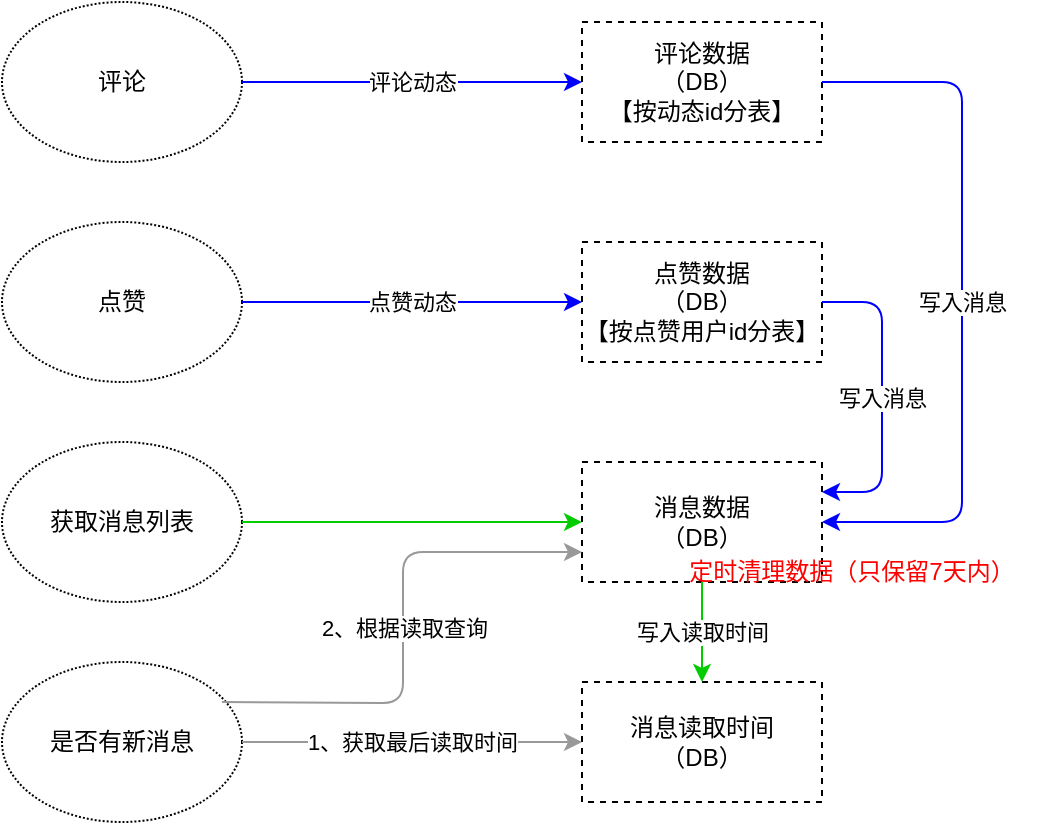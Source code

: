 <mxfile version="24.4.8" type="device">
  <diagram name="第 1 页" id="DzBpV4kH0GB_TMj4DBRm">
    <mxGraphModel dx="1727" dy="674" grid="1" gridSize="10" guides="1" tooltips="1" connect="1" arrows="1" fold="1" page="1" pageScale="1" pageWidth="827" pageHeight="1169" math="0" shadow="0">
      <root>
        <mxCell id="0" />
        <mxCell id="1" parent="0" />
        <mxCell id="eY-xhFCUERMVkehMitpd-1" value="评论" style="ellipse;whiteSpace=wrap;html=1;dashed=1;dashPattern=1 1;" vertex="1" parent="1">
          <mxGeometry x="-230" y="750" width="120" height="80" as="geometry" />
        </mxCell>
        <mxCell id="eY-xhFCUERMVkehMitpd-2" value="点赞" style="ellipse;whiteSpace=wrap;html=1;dashed=1;dashPattern=1 1;" vertex="1" parent="1">
          <mxGeometry x="-230" y="860" width="120" height="80" as="geometry" />
        </mxCell>
        <mxCell id="eY-xhFCUERMVkehMitpd-3" value="评论动态" style="endArrow=classic;html=1;entryX=0;entryY=0.5;entryDx=0;entryDy=0;strokeColor=#0000FF;" edge="1" parent="1">
          <mxGeometry width="50" height="50" relative="1" as="geometry">
            <mxPoint x="-110" y="790" as="sourcePoint" />
            <mxPoint x="60" y="790" as="targetPoint" />
          </mxGeometry>
        </mxCell>
        <mxCell id="eY-xhFCUERMVkehMitpd-4" value="点赞动态" style="endArrow=classic;html=1;entryX=0;entryY=0.5;entryDx=0;entryDy=0;strokeColor=#0000FF;" edge="1" parent="1">
          <mxGeometry width="50" height="50" relative="1" as="geometry">
            <mxPoint x="-110" y="900" as="sourcePoint" />
            <mxPoint x="60" y="900" as="targetPoint" />
          </mxGeometry>
        </mxCell>
        <mxCell id="eY-xhFCUERMVkehMitpd-5" value="&lt;span&gt;评论数据&lt;br&gt;（DB）&lt;br&gt;【按动态id分表】&lt;br&gt;&lt;/span&gt;" style="rounded=0;whiteSpace=wrap;html=1;dashed=1;" vertex="1" parent="1">
          <mxGeometry x="60" y="760" width="120" height="60" as="geometry" />
        </mxCell>
        <mxCell id="eY-xhFCUERMVkehMitpd-6" value="&lt;span&gt;点赞数据&lt;br&gt;（DB）&lt;br&gt;【按点赞用户id分表】&lt;br&gt;&lt;/span&gt;" style="rounded=0;whiteSpace=wrap;html=1;dashed=1;" vertex="1" parent="1">
          <mxGeometry x="60" y="870" width="120" height="60" as="geometry" />
        </mxCell>
        <mxCell id="eY-xhFCUERMVkehMitpd-7" value="消息数据&lt;br&gt;（DB）" style="rounded=0;whiteSpace=wrap;html=1;dashed=1;" vertex="1" parent="1">
          <mxGeometry x="60" y="980" width="120" height="60" as="geometry" />
        </mxCell>
        <mxCell id="eY-xhFCUERMVkehMitpd-8" value="写入消息" style="endArrow=classic;html=1;exitX=1;exitY=0.5;exitDx=0;exitDy=0;entryX=1;entryY=0.5;entryDx=0;entryDy=0;edgeStyle=orthogonalEdgeStyle;strokeColor=#0000FF;" edge="1" parent="1" source="eY-xhFCUERMVkehMitpd-5" target="eY-xhFCUERMVkehMitpd-7">
          <mxGeometry width="50" height="50" relative="1" as="geometry">
            <mxPoint x="290" y="840" as="sourcePoint" />
            <mxPoint x="340" y="790" as="targetPoint" />
            <Array as="points">
              <mxPoint x="250" y="790" />
              <mxPoint x="250" y="1010" />
            </Array>
          </mxGeometry>
        </mxCell>
        <mxCell id="eY-xhFCUERMVkehMitpd-9" value="写入消息" style="endArrow=classic;html=1;entryX=1;entryY=0.25;entryDx=0;entryDy=0;exitX=1;exitY=0.5;exitDx=0;exitDy=0;edgeStyle=orthogonalEdgeStyle;strokeColor=#0000FF;" edge="1" parent="1" source="eY-xhFCUERMVkehMitpd-6" target="eY-xhFCUERMVkehMitpd-7">
          <mxGeometry width="50" height="50" relative="1" as="geometry">
            <mxPoint x="190" y="880" as="sourcePoint" />
            <mxPoint x="240" y="830" as="targetPoint" />
            <Array as="points">
              <mxPoint x="210" y="900" />
              <mxPoint x="210" y="995" />
            </Array>
          </mxGeometry>
        </mxCell>
        <mxCell id="eY-xhFCUERMVkehMitpd-10" value="获取消息列表" style="ellipse;whiteSpace=wrap;html=1;dashed=1;dashPattern=1 1;" vertex="1" parent="1">
          <mxGeometry x="-230" y="970" width="120" height="80" as="geometry" />
        </mxCell>
        <mxCell id="eY-xhFCUERMVkehMitpd-11" value="" style="endArrow=classic;html=1;entryX=0;entryY=0.5;entryDx=0;entryDy=0;exitX=1;exitY=0.5;exitDx=0;exitDy=0;strokeColor=#00CC00;" edge="1" parent="1" source="eY-xhFCUERMVkehMitpd-10" target="eY-xhFCUERMVkehMitpd-7">
          <mxGeometry width="50" height="50" relative="1" as="geometry">
            <mxPoint x="-100" y="1020" as="sourcePoint" />
            <mxPoint x="-50" y="970" as="targetPoint" />
          </mxGeometry>
        </mxCell>
        <mxCell id="eY-xhFCUERMVkehMitpd-12" value="消息读取时间&lt;br&gt;（DB）" style="rounded=0;whiteSpace=wrap;html=1;dashed=1;" vertex="1" parent="1">
          <mxGeometry x="60" y="1090" width="120" height="60" as="geometry" />
        </mxCell>
        <mxCell id="eY-xhFCUERMVkehMitpd-13" value="写入读取时间" style="endArrow=classic;html=1;entryX=0.5;entryY=0;entryDx=0;entryDy=0;exitX=0.5;exitY=1;exitDx=0;exitDy=0;strokeColor=#00CC00;" edge="1" parent="1" source="eY-xhFCUERMVkehMitpd-7" target="eY-xhFCUERMVkehMitpd-12">
          <mxGeometry width="50" height="50" relative="1" as="geometry">
            <mxPoint x="120" y="1070" as="sourcePoint" />
            <mxPoint x="170" y="1030" as="targetPoint" />
          </mxGeometry>
        </mxCell>
        <mxCell id="eY-xhFCUERMVkehMitpd-14" value="是否有新消息" style="ellipse;whiteSpace=wrap;html=1;dashed=1;dashPattern=1 1;" vertex="1" parent="1">
          <mxGeometry x="-230" y="1080" width="120" height="80" as="geometry" />
        </mxCell>
        <mxCell id="eY-xhFCUERMVkehMitpd-15" value="1、获取最后读取时间" style="endArrow=classic;html=1;entryX=0;entryY=0.5;entryDx=0;entryDy=0;exitX=1;exitY=0.5;exitDx=0;exitDy=0;strokeColor=#999999;" edge="1" parent="1" source="eY-xhFCUERMVkehMitpd-14" target="eY-xhFCUERMVkehMitpd-12">
          <mxGeometry width="50" height="50" relative="1" as="geometry">
            <mxPoint x="-110" y="1130" as="sourcePoint" />
            <mxPoint x="-60" y="1080" as="targetPoint" />
          </mxGeometry>
        </mxCell>
        <mxCell id="eY-xhFCUERMVkehMitpd-16" value="2、根据读取查询" style="endArrow=classic;html=1;strokeColor=#999999;entryX=0;entryY=0.75;entryDx=0;entryDy=0;edgeStyle=orthogonalEdgeStyle;" edge="1" parent="1" target="eY-xhFCUERMVkehMitpd-7">
          <mxGeometry width="50" height="50" relative="1" as="geometry">
            <mxPoint x="-120" y="1100" as="sourcePoint" />
            <mxPoint x="-70" y="1050" as="targetPoint" />
          </mxGeometry>
        </mxCell>
        <mxCell id="eY-xhFCUERMVkehMitpd-17" value="&lt;font color=&quot;#ff0000&quot;&gt;定时清理数据（只保留7天内）&lt;/font&gt;" style="text;html=1;strokeColor=none;fillColor=none;align=center;verticalAlign=middle;whiteSpace=wrap;rounded=0;" vertex="1" parent="1">
          <mxGeometry x="100" y="1020" width="190" height="30" as="geometry" />
        </mxCell>
      </root>
    </mxGraphModel>
  </diagram>
</mxfile>
